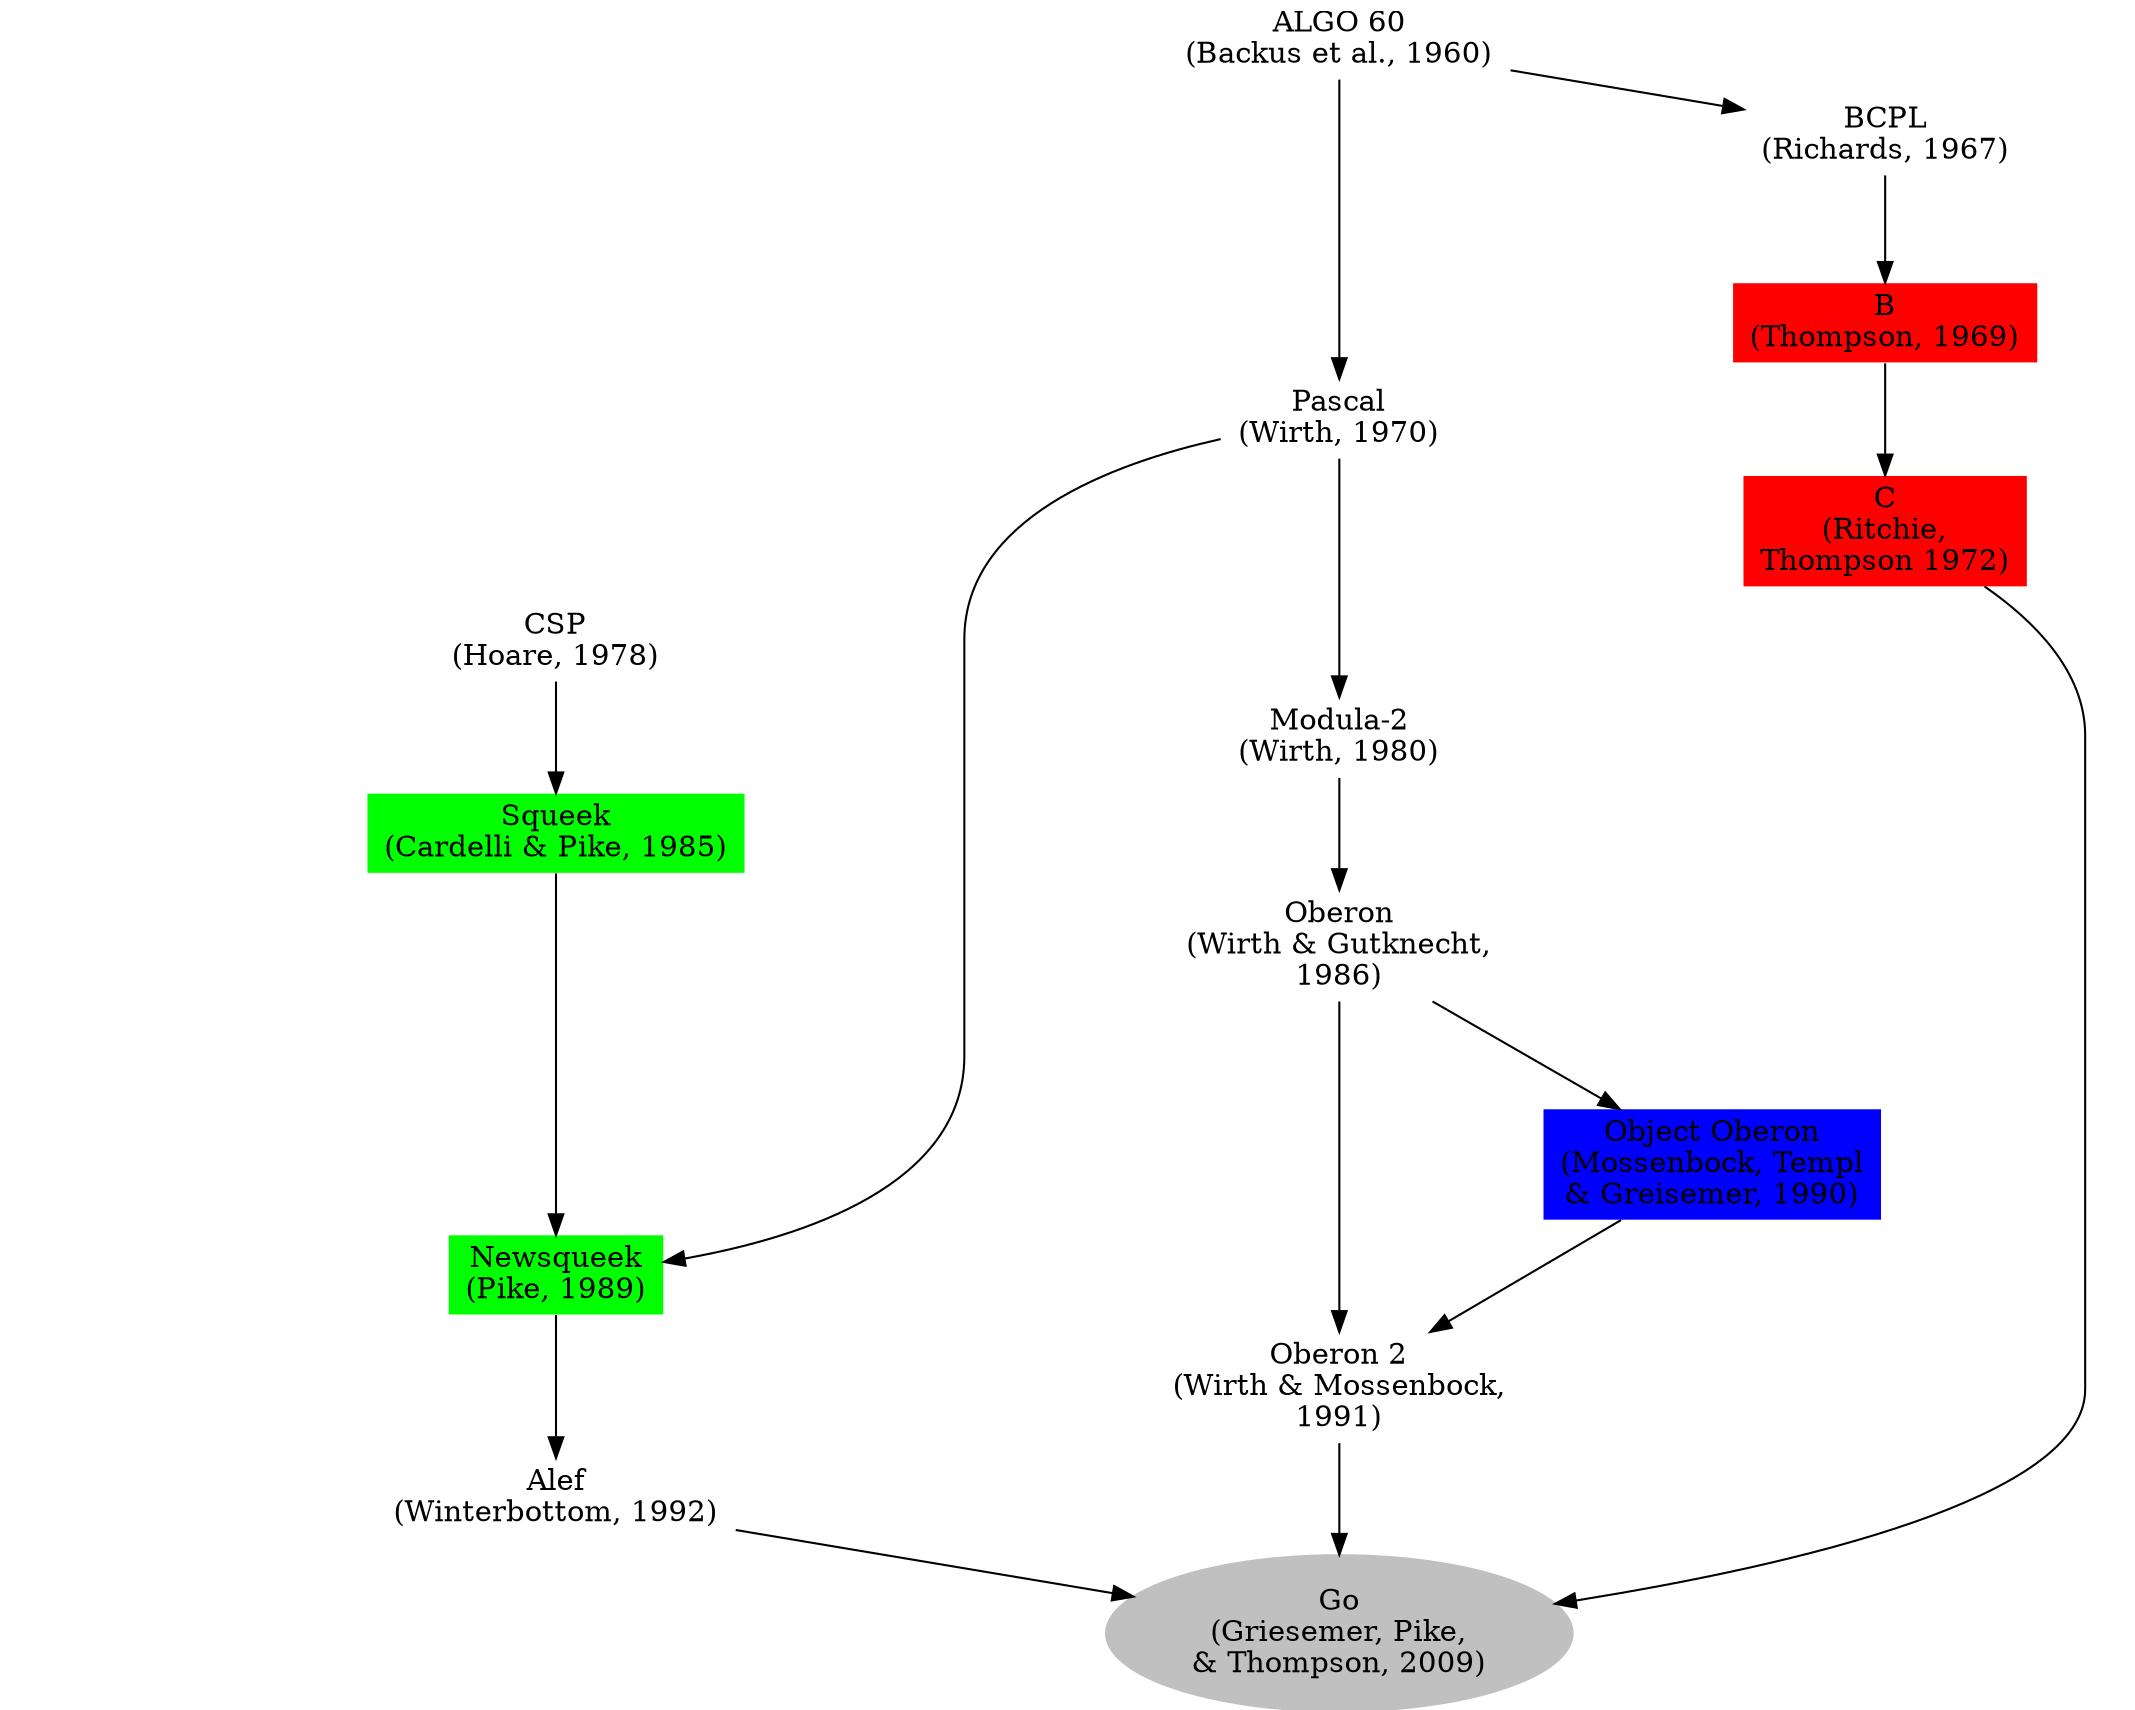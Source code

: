 digraph G {
	ratio=.8;
	graph [ranksep="0.1", pad="0"]
	rankdir=TB;

	subgraph dates {
		rankdir=TB;
		style=invis;
		color=white;
		shape=plaintext;
		node [style=invis shape=plaintext, splines=false];
		edge [style=invis]
		1960 -> 1967 -> 1968 -> 1969 -> 1970 -> 1972 -> 1978 -> 1980 -> 1985 -> 1986 -> 1987 -> 1988-> 1989 -> 1991 -> 1992 -> 2009;
		// 1960 -> 1961 -> 1962 -> 1963 -> 1964 -> 1965 -> 1966 -> 1967 -> 1968 -> 1969 -> 1970 -> 1971 -> 1972 -> 1973 -> 1974 -> 1975 -> 1976 -> 1977 -> 1978 -> 1979 -> 1980 -> 1981 -> 1982 -> 1983 -> 1984 -> 1985 -> 1986 -> 1987 -> 1988 -> 1989 -> 1990 -> 1991 -> 1992 -> 1993 -> 1994 -> 1995 -> 1996 -> 1997 -> 1998 -> 1999 -> 2000 -> 2001 -> 2002 -> 2003 -> 2004 -> 2005 -> 2006 -> 2007 -> 2008 -> 2009; 
	}

	subgraph 0 {
		style=unfilled;
		color=white;
		shape=plaintext;
		node [style=unfilled,shape=plaintext];
		a0 -> a1 -> a2 -> a3 [weight=100];
	}

	subgraph 1 {
		style=unfilled;
		shape=plaintext;
		node [style=unfilled, shape=plaintext];
		start -> b0 -> b1 -> b2 -> b3 -> end [weight=100];
	}

	subgraph 2 {
		style=unfilled;
		shape=plaintext;
		node [style=unfilled, shape=plaintext];
		c0 -> c1 -> c2 [weight=100];
	}
	
	subgraph 3 {
		style=unfilled;
		shape=plaintext;
		node [style=unfilled, shape=plaintext];
		o0
	}

	start [style=unfilled, shape=plaintext, color=white, label="ALGO 60\n(Backus et al., 1960)"];
	start -> c0 [lhead=cluster_2];

	b0 -> a2 [lhead=0];

	a0 [label="CSP\n(Hoare, 1978)"];
	a1 [label="Squeek\n(Cardelli & Pike, 1985)" style=filled color=green];
	a2 [label="Newsqueek\n(Pike, 1989)" style=filled color=green];
	a3 [label="Alef\n(Winterbottom, 1992)"];

	b0 [label="Pascal\n(Wirth, 1970)" ];
	b1 [label="Modula-2\n(Wirth, 1980)"];
	b2 [label="Oberon\n(Wirth & Gutknecht,\n1986)"];
	b3 [label="Oberon 2\n(Wirth & Mossenbock,\n1991)"];

	c0 [label="BCPL\n(Richards, 1967)"]
	c1 [label="B\n(Thompson, 1969)" style=filled color=red]
	c2 [label="C\n(Ritchie,\nThompson 1972)" style=filled color=red];

	o0 [label="Object Oberon\n(Mossenbock, Templ\n& Greisemer, 1990)" style=filled color=blue];

	b2 -> o0 -> b3;

	{rank=same a0; 1978}
	{rank=same a1; 1985}
	{rank=same a2; 1989}
	{rank=same a3; 1992}

	{rank=same b0; 1970}
	{rank=same b1; 1980}
	{rank=same b2; 1986}
	{rank=same b3; 1991}

	{rank=same c0; 1967}
	{rank=same c1; 1969}
	{rank=same c2; 1972}

	{rank=same start; 1960}
	{rank=same end; 2009}

	a3 -> end;
	c2 -> end;

	end [shape=oval color=grey style=filled label="Go\n(Griesemer, Pike,\n& Thompson, 2009)"];
}
